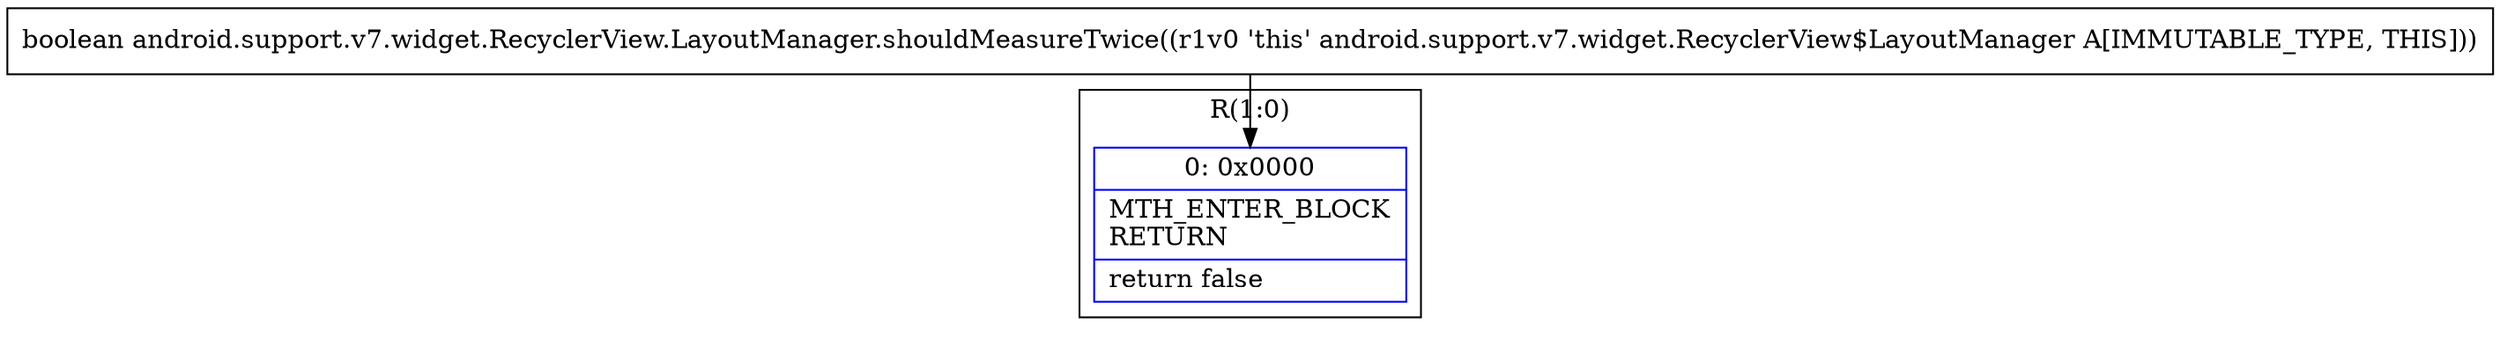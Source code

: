 digraph "CFG forandroid.support.v7.widget.RecyclerView.LayoutManager.shouldMeasureTwice()Z" {
subgraph cluster_Region_1697010796 {
label = "R(1:0)";
node [shape=record,color=blue];
Node_0 [shape=record,label="{0\:\ 0x0000|MTH_ENTER_BLOCK\lRETURN\l|return false\l}"];
}
MethodNode[shape=record,label="{boolean android.support.v7.widget.RecyclerView.LayoutManager.shouldMeasureTwice((r1v0 'this' android.support.v7.widget.RecyclerView$LayoutManager A[IMMUTABLE_TYPE, THIS])) }"];
MethodNode -> Node_0;
}

